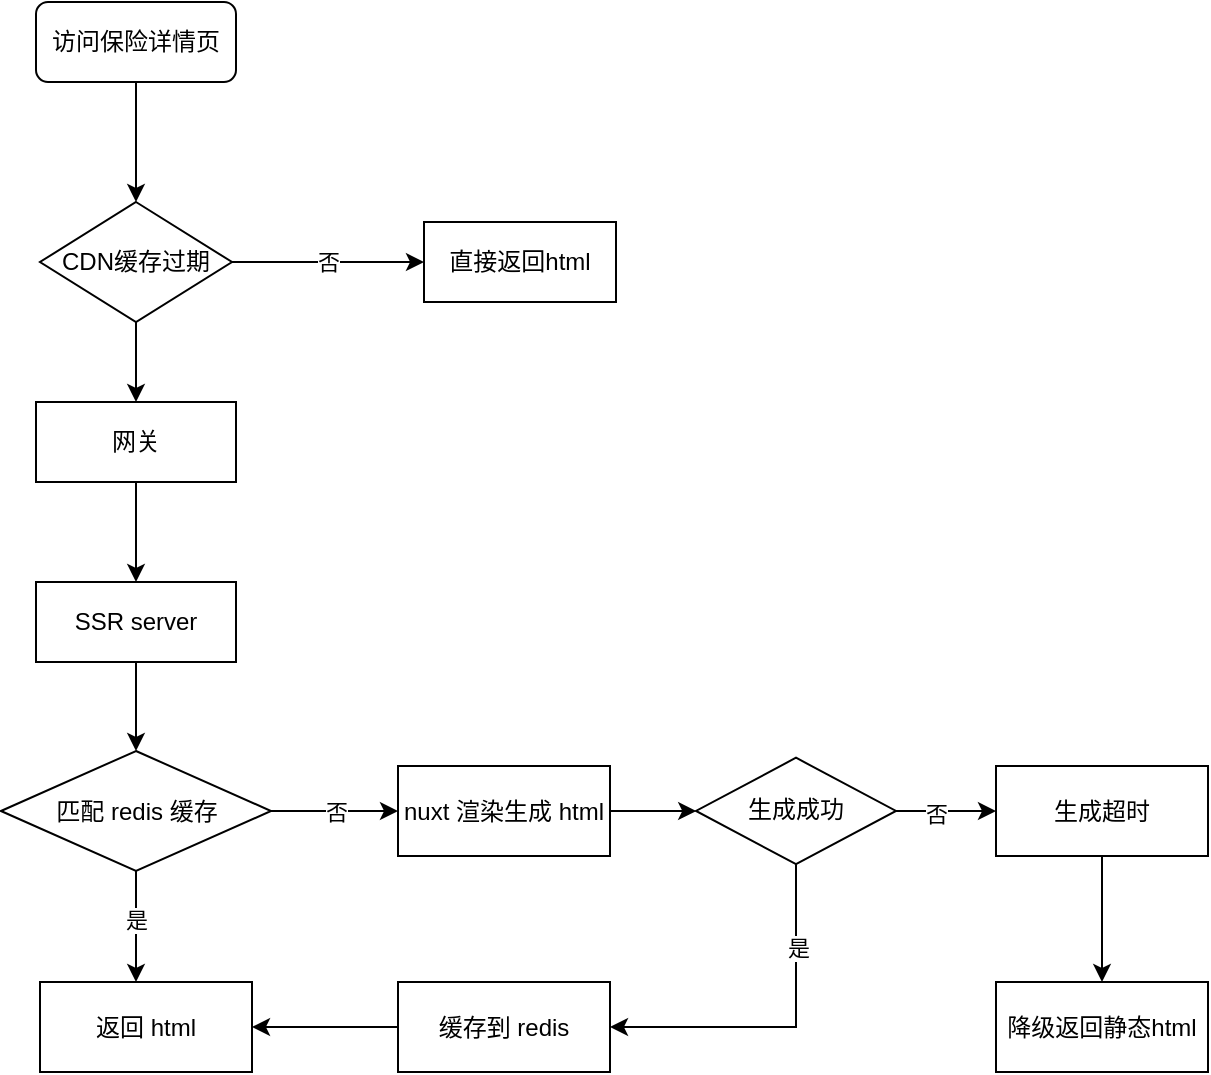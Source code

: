 <mxfile version="18.2.0" type="github">
  <diagram id="qEG29GzppgMQ6EskAuyx" name="Page-1">
    <mxGraphModel dx="1426" dy="793" grid="1" gridSize="10" guides="1" tooltips="1" connect="1" arrows="1" fold="1" page="1" pageScale="1" pageWidth="827" pageHeight="1169" math="0" shadow="0">
      <root>
        <mxCell id="0" />
        <mxCell id="1" parent="0" />
        <mxCell id="Ctoy03uefZ5JHMt1Kjl_-14" value="" style="edgeStyle=orthogonalEdgeStyle;rounded=0;orthogonalLoop=1;jettySize=auto;html=1;" edge="1" parent="1" source="Ctoy03uefZ5JHMt1Kjl_-1" target="Ctoy03uefZ5JHMt1Kjl_-13">
          <mxGeometry relative="1" as="geometry" />
        </mxCell>
        <mxCell id="Ctoy03uefZ5JHMt1Kjl_-1" value="访问保险详情页" style="rounded=1;whiteSpace=wrap;html=1;" vertex="1" parent="1">
          <mxGeometry x="120" y="220" width="100" height="40" as="geometry" />
        </mxCell>
        <mxCell id="Ctoy03uefZ5JHMt1Kjl_-16" value="否" style="edgeStyle=orthogonalEdgeStyle;rounded=0;orthogonalLoop=1;jettySize=auto;html=1;" edge="1" parent="1" source="Ctoy03uefZ5JHMt1Kjl_-13" target="Ctoy03uefZ5JHMt1Kjl_-15">
          <mxGeometry relative="1" as="geometry" />
        </mxCell>
        <mxCell id="Ctoy03uefZ5JHMt1Kjl_-18" value="" style="edgeStyle=orthogonalEdgeStyle;rounded=0;orthogonalLoop=1;jettySize=auto;html=1;" edge="1" parent="1" source="Ctoy03uefZ5JHMt1Kjl_-13" target="Ctoy03uefZ5JHMt1Kjl_-17">
          <mxGeometry relative="1" as="geometry" />
        </mxCell>
        <mxCell id="Ctoy03uefZ5JHMt1Kjl_-13" value="CDN缓存过期" style="rhombus;whiteSpace=wrap;html=1;rounded=0;" vertex="1" parent="1">
          <mxGeometry x="122" y="320" width="96" height="60" as="geometry" />
        </mxCell>
        <mxCell id="Ctoy03uefZ5JHMt1Kjl_-15" value="直接返回html" style="whiteSpace=wrap;html=1;rounded=0;" vertex="1" parent="1">
          <mxGeometry x="314" y="330" width="96" height="40" as="geometry" />
        </mxCell>
        <mxCell id="Ctoy03uefZ5JHMt1Kjl_-22" value="" style="edgeStyle=orthogonalEdgeStyle;rounded=0;orthogonalLoop=1;jettySize=auto;html=1;" edge="1" parent="1" source="Ctoy03uefZ5JHMt1Kjl_-17" target="Ctoy03uefZ5JHMt1Kjl_-21">
          <mxGeometry relative="1" as="geometry" />
        </mxCell>
        <mxCell id="Ctoy03uefZ5JHMt1Kjl_-17" value="网关" style="whiteSpace=wrap;html=1;rounded=0;" vertex="1" parent="1">
          <mxGeometry x="120" y="420" width="100" height="40" as="geometry" />
        </mxCell>
        <mxCell id="Ctoy03uefZ5JHMt1Kjl_-24" value="" style="edgeStyle=orthogonalEdgeStyle;rounded=0;orthogonalLoop=1;jettySize=auto;html=1;" edge="1" parent="1" source="Ctoy03uefZ5JHMt1Kjl_-21" target="Ctoy03uefZ5JHMt1Kjl_-23">
          <mxGeometry relative="1" as="geometry" />
        </mxCell>
        <mxCell id="Ctoy03uefZ5JHMt1Kjl_-21" value="SSR server" style="whiteSpace=wrap;html=1;rounded=0;" vertex="1" parent="1">
          <mxGeometry x="120" y="510" width="100" height="40" as="geometry" />
        </mxCell>
        <mxCell id="Ctoy03uefZ5JHMt1Kjl_-26" value="否" style="edgeStyle=orthogonalEdgeStyle;rounded=0;orthogonalLoop=1;jettySize=auto;html=1;" edge="1" parent="1" source="Ctoy03uefZ5JHMt1Kjl_-23" target="Ctoy03uefZ5JHMt1Kjl_-25">
          <mxGeometry relative="1" as="geometry" />
        </mxCell>
        <mxCell id="Ctoy03uefZ5JHMt1Kjl_-29" value="" style="edgeStyle=orthogonalEdgeStyle;rounded=0;orthogonalLoop=1;jettySize=auto;html=1;" edge="1" parent="1" source="Ctoy03uefZ5JHMt1Kjl_-23">
          <mxGeometry relative="1" as="geometry">
            <mxPoint x="170" y="710" as="targetPoint" />
          </mxGeometry>
        </mxCell>
        <mxCell id="Ctoy03uefZ5JHMt1Kjl_-33" value="是" style="edgeLabel;html=1;align=center;verticalAlign=middle;resizable=0;points=[];" vertex="1" connectable="0" parent="Ctoy03uefZ5JHMt1Kjl_-29">
          <mxGeometry x="-0.153" relative="1" as="geometry">
            <mxPoint y="1" as="offset" />
          </mxGeometry>
        </mxCell>
        <mxCell id="Ctoy03uefZ5JHMt1Kjl_-23" value="匹配 redis 缓存" style="rhombus;whiteSpace=wrap;html=1;rounded=0;" vertex="1" parent="1">
          <mxGeometry x="102.5" y="594.5" width="135" height="60" as="geometry" />
        </mxCell>
        <mxCell id="Ctoy03uefZ5JHMt1Kjl_-36" value="" style="edgeStyle=orthogonalEdgeStyle;rounded=0;orthogonalLoop=1;jettySize=auto;html=1;" edge="1" parent="1" source="Ctoy03uefZ5JHMt1Kjl_-25" target="Ctoy03uefZ5JHMt1Kjl_-35">
          <mxGeometry relative="1" as="geometry" />
        </mxCell>
        <mxCell id="Ctoy03uefZ5JHMt1Kjl_-25" value="nuxt 渲染生成 html" style="whiteSpace=wrap;html=1;rounded=0;" vertex="1" parent="1">
          <mxGeometry x="301" y="602" width="106" height="45" as="geometry" />
        </mxCell>
        <mxCell id="Ctoy03uefZ5JHMt1Kjl_-42" style="edgeStyle=orthogonalEdgeStyle;rounded=0;orthogonalLoop=1;jettySize=auto;html=1;entryX=1;entryY=0.5;entryDx=0;entryDy=0;" edge="1" parent="1" source="Ctoy03uefZ5JHMt1Kjl_-35" target="Ctoy03uefZ5JHMt1Kjl_-39">
          <mxGeometry relative="1" as="geometry">
            <Array as="points">
              <mxPoint x="500" y="733" />
            </Array>
          </mxGeometry>
        </mxCell>
        <mxCell id="Ctoy03uefZ5JHMt1Kjl_-43" value="是" style="edgeLabel;html=1;align=center;verticalAlign=middle;resizable=0;points=[];" vertex="1" connectable="0" parent="Ctoy03uefZ5JHMt1Kjl_-42">
          <mxGeometry x="-0.52" y="1" relative="1" as="geometry">
            <mxPoint as="offset" />
          </mxGeometry>
        </mxCell>
        <mxCell id="Ctoy03uefZ5JHMt1Kjl_-45" value="" style="edgeStyle=orthogonalEdgeStyle;rounded=0;orthogonalLoop=1;jettySize=auto;html=1;" edge="1" parent="1" source="Ctoy03uefZ5JHMt1Kjl_-35" target="Ctoy03uefZ5JHMt1Kjl_-44">
          <mxGeometry relative="1" as="geometry" />
        </mxCell>
        <mxCell id="Ctoy03uefZ5JHMt1Kjl_-46" value="否" style="edgeLabel;html=1;align=center;verticalAlign=middle;resizable=0;points=[];" vertex="1" connectable="0" parent="Ctoy03uefZ5JHMt1Kjl_-45">
          <mxGeometry x="-0.212" y="-1" relative="1" as="geometry">
            <mxPoint as="offset" />
          </mxGeometry>
        </mxCell>
        <mxCell id="Ctoy03uefZ5JHMt1Kjl_-35" value="生成成功" style="rhombus;whiteSpace=wrap;html=1;rounded=0;" vertex="1" parent="1">
          <mxGeometry x="450" y="597.87" width="100" height="53.25" as="geometry" />
        </mxCell>
        <mxCell id="Ctoy03uefZ5JHMt1Kjl_-41" value="" style="edgeStyle=orthogonalEdgeStyle;rounded=0;orthogonalLoop=1;jettySize=auto;html=1;" edge="1" parent="1" source="Ctoy03uefZ5JHMt1Kjl_-39" target="Ctoy03uefZ5JHMt1Kjl_-40">
          <mxGeometry relative="1" as="geometry" />
        </mxCell>
        <mxCell id="Ctoy03uefZ5JHMt1Kjl_-39" value="缓存到 redis" style="whiteSpace=wrap;html=1;rounded=0;" vertex="1" parent="1">
          <mxGeometry x="301" y="710" width="106" height="45" as="geometry" />
        </mxCell>
        <mxCell id="Ctoy03uefZ5JHMt1Kjl_-40" value="返回 html" style="whiteSpace=wrap;html=1;rounded=0;" vertex="1" parent="1">
          <mxGeometry x="122" y="710" width="106" height="45" as="geometry" />
        </mxCell>
        <mxCell id="Ctoy03uefZ5JHMt1Kjl_-48" value="" style="edgeStyle=orthogonalEdgeStyle;rounded=0;orthogonalLoop=1;jettySize=auto;html=1;" edge="1" parent="1" source="Ctoy03uefZ5JHMt1Kjl_-44" target="Ctoy03uefZ5JHMt1Kjl_-47">
          <mxGeometry relative="1" as="geometry" />
        </mxCell>
        <mxCell id="Ctoy03uefZ5JHMt1Kjl_-44" value="生成超时" style="whiteSpace=wrap;html=1;rounded=0;" vertex="1" parent="1">
          <mxGeometry x="600" y="602" width="106" height="45" as="geometry" />
        </mxCell>
        <mxCell id="Ctoy03uefZ5JHMt1Kjl_-47" value="降级返回静态html" style="whiteSpace=wrap;html=1;rounded=0;" vertex="1" parent="1">
          <mxGeometry x="600" y="710" width="106" height="45" as="geometry" />
        </mxCell>
      </root>
    </mxGraphModel>
  </diagram>
</mxfile>
